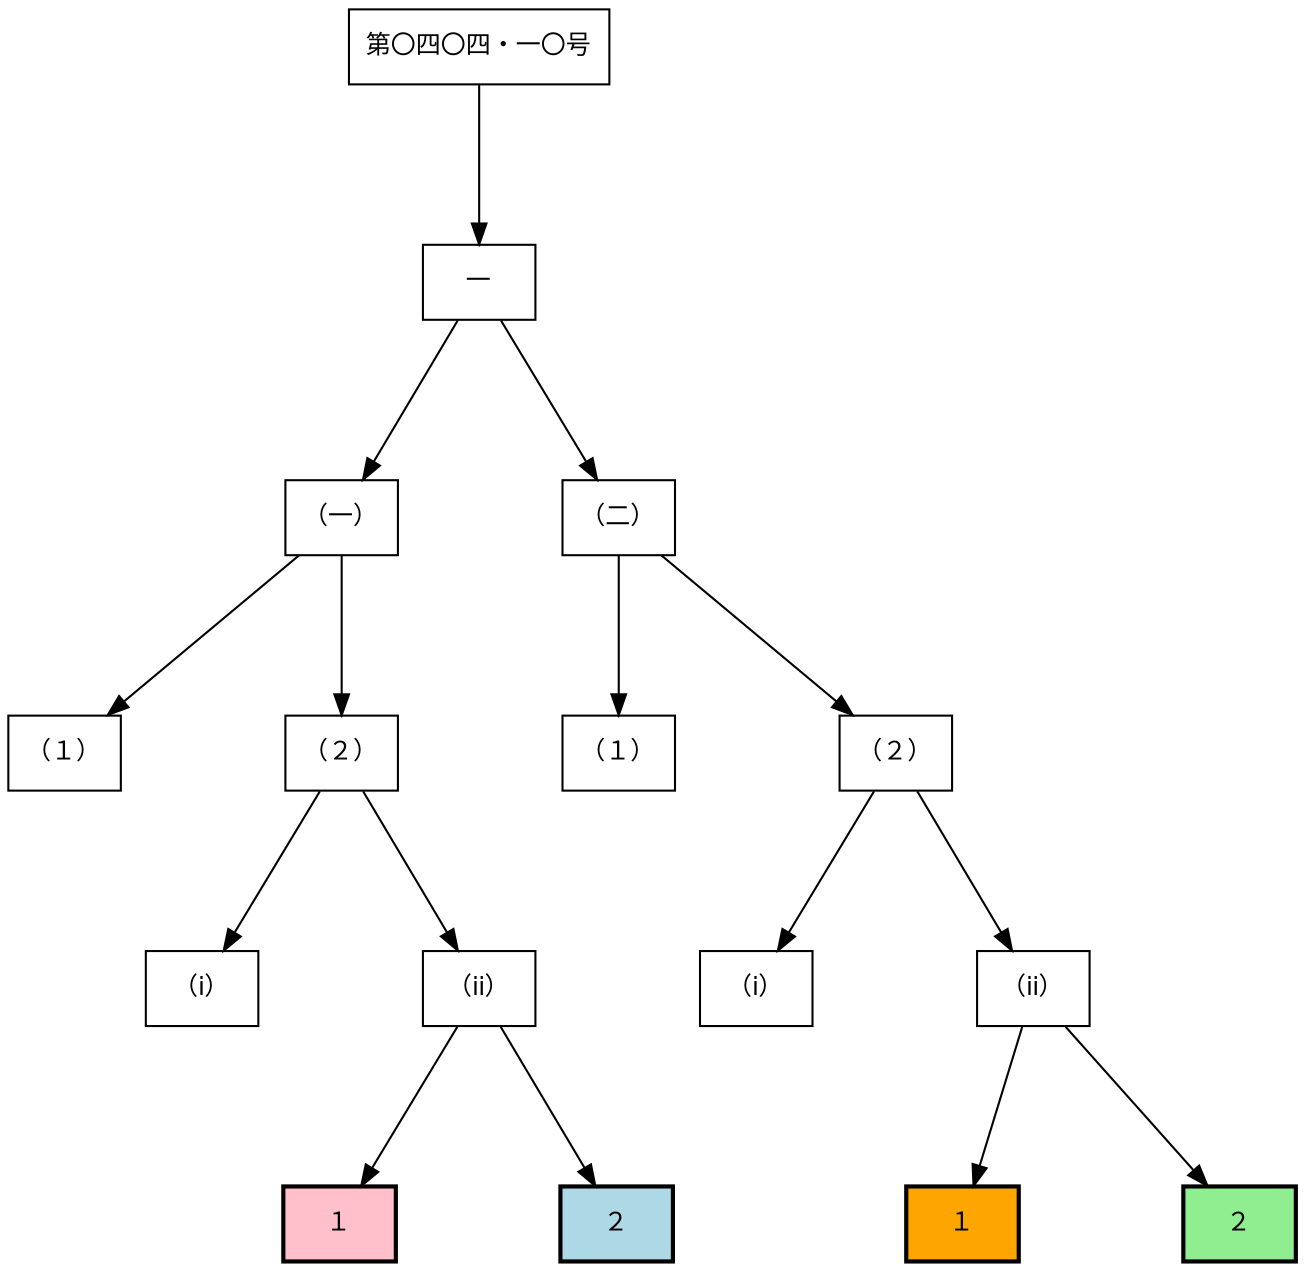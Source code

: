 digraph graphname {
  rankdir = TB
  graph [
    charset = "UTF-8",
    rankdir = TB,
    nodesep = 1.1,
    ranksep = 1.05,
    compound = true,
    labelloc = "t",
    labeljust = "l",
  ];

  node [
    shape = record,
    fontname = "Migu 1M",
    fontsize = 12,
  ];

  root [label="第〇四〇四・一〇号"]
  a_1 [label="一"]
  a_1_1 [label="（一）"]
  a_1_1_1 [label="（１）"]
  a_1_1_2 [label="（２）"]
  a_1_1_2_1 [label="（ⅰ）"]
  a_1_1_2_2 [label="（ⅰⅰ）"]
  a_1_1_2_2_1 [
    label="１",
    style="filled,bold",
    fillcolor=pink
  ]
  a_1_1_2_2_2 [
    label="２",
    style="filled,bold",
  fillcolor=lightblue
    
  ]
  a_1_2 [label="（二）"]
  a_1_2_1 [label="（１）"]
  a_1_2_2 [label="（２）"]
  a_1_2_2_1 [label="（ⅰ）"]
  a_1_2_2_2 [label="（ⅰⅰ）"]
  a_1_2_2_2_1 [
    label="１",
    style="filled,bold",
    fillcolor=orange
  ]
  a_1_2_2_2_2 [
    label="２",
    style="filled,bold",
  fillcolor=lightgreen
  ]

  root -> a_1;
  a_1       -> a_1_1;
  a_1_1     -> a_1_1_1;
  a_1_1     -> a_1_1_2;
  a_1_1_2   -> a_1_1_2_1;
  a_1_1_2   -> a_1_1_2_2;
  a_1_1_2_2 -> a_1_1_2_2_1;
  a_1_1_2_2 -> a_1_1_2_2_2;
  a_1       -> a_1_2;
  a_1_2     -> a_1_2_1;
  a_1_2     -> a_1_2_2;
  a_1_2_2   -> a_1_2_2_1;
  a_1_2_2   -> a_1_2_2_2;
  a_1_2_2_2 -> a_1_2_2_2_1;
  a_1_2_2_2 -> a_1_2_2_2_2;
}